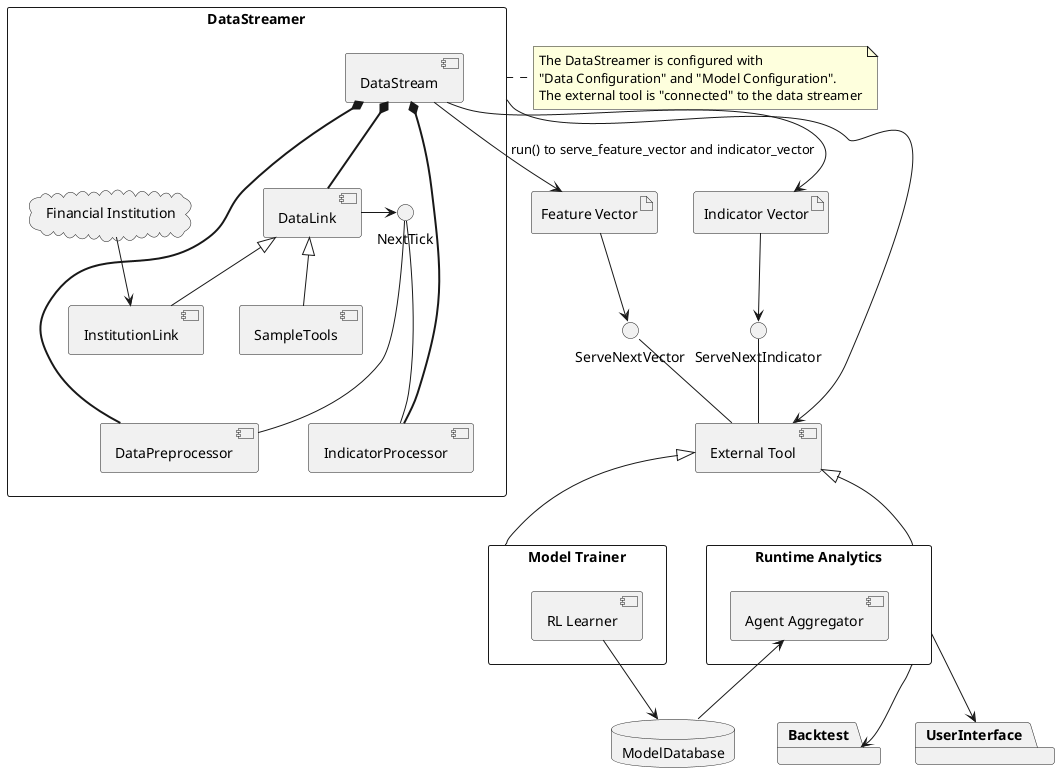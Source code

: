@startuml
'skinparam linetype ortho
skinparam packageStyle rectangle
top to bottom direction



package DataStreamer  {
    [SampleTools]
    [InstitutionLink]
    component DataPreprocessor {
    }
    component IndicatorProcessor {
    }
    NextTick - [DataPreprocessor]
    NextTick - [IndicatorProcessor]

    [DataStream]
    DataStream *== [DataPreprocessor]
    DataStream *== [IndicatorProcessor]
    DataStream *== [DataLink]

    SampleTools -[hidden]-> [DataPreprocessor]
    SampleTools -[hidden]-> [IndicatorProcessor]
    InstitutionLink -[hidden]-> [DataPreprocessor]

    [DataLink]
    [InstitutionLink] -up-|> [DataLink]
    [SampleTools] -up-|> [DataLink]
    [DataLink] -> NextTick
    cloud "Financial Institution" {
    }
    "Financial Institution" --> InstitutionLink

}


note right of DataStreamer
    The DataStreamer is configured with
    "Data Configuration" and "Model Configuration".
    The external tool is "connected" to the data streamer
end note


artifact "Feature Vector" as fv
DataStream -down-> fv : "run() to serve_feature_vector and indicator_vector"

artifact "Indicator Vector" as iv
DataStream -down-> iv

component "External Tool"

DataStreamer --> "External Tool"

package "Model Trainer" {
    [RL Learner]
}
package "Runtime Analytics" {
    [Agent Aggregator]
}
package Backtest
package UserInterface

"Runtime Analytics" -up-|> "External Tool"
"Model Trainer" -up-|> "External Tool"
ServeNextVector - "External Tool"
ServeNextIndicator -down- "External Tool"
fv -down-> ServeNextVector
iv -down-> ServeNextIndicator

"Runtime Analytics" -down-> Backtest
"Runtime Analytics" -down-> UserInterface

database ModelDatabase {
}
[RL Learner] -down-> ModelDatabase
ModelDatabase -up-> [Agent Aggregator]
@end